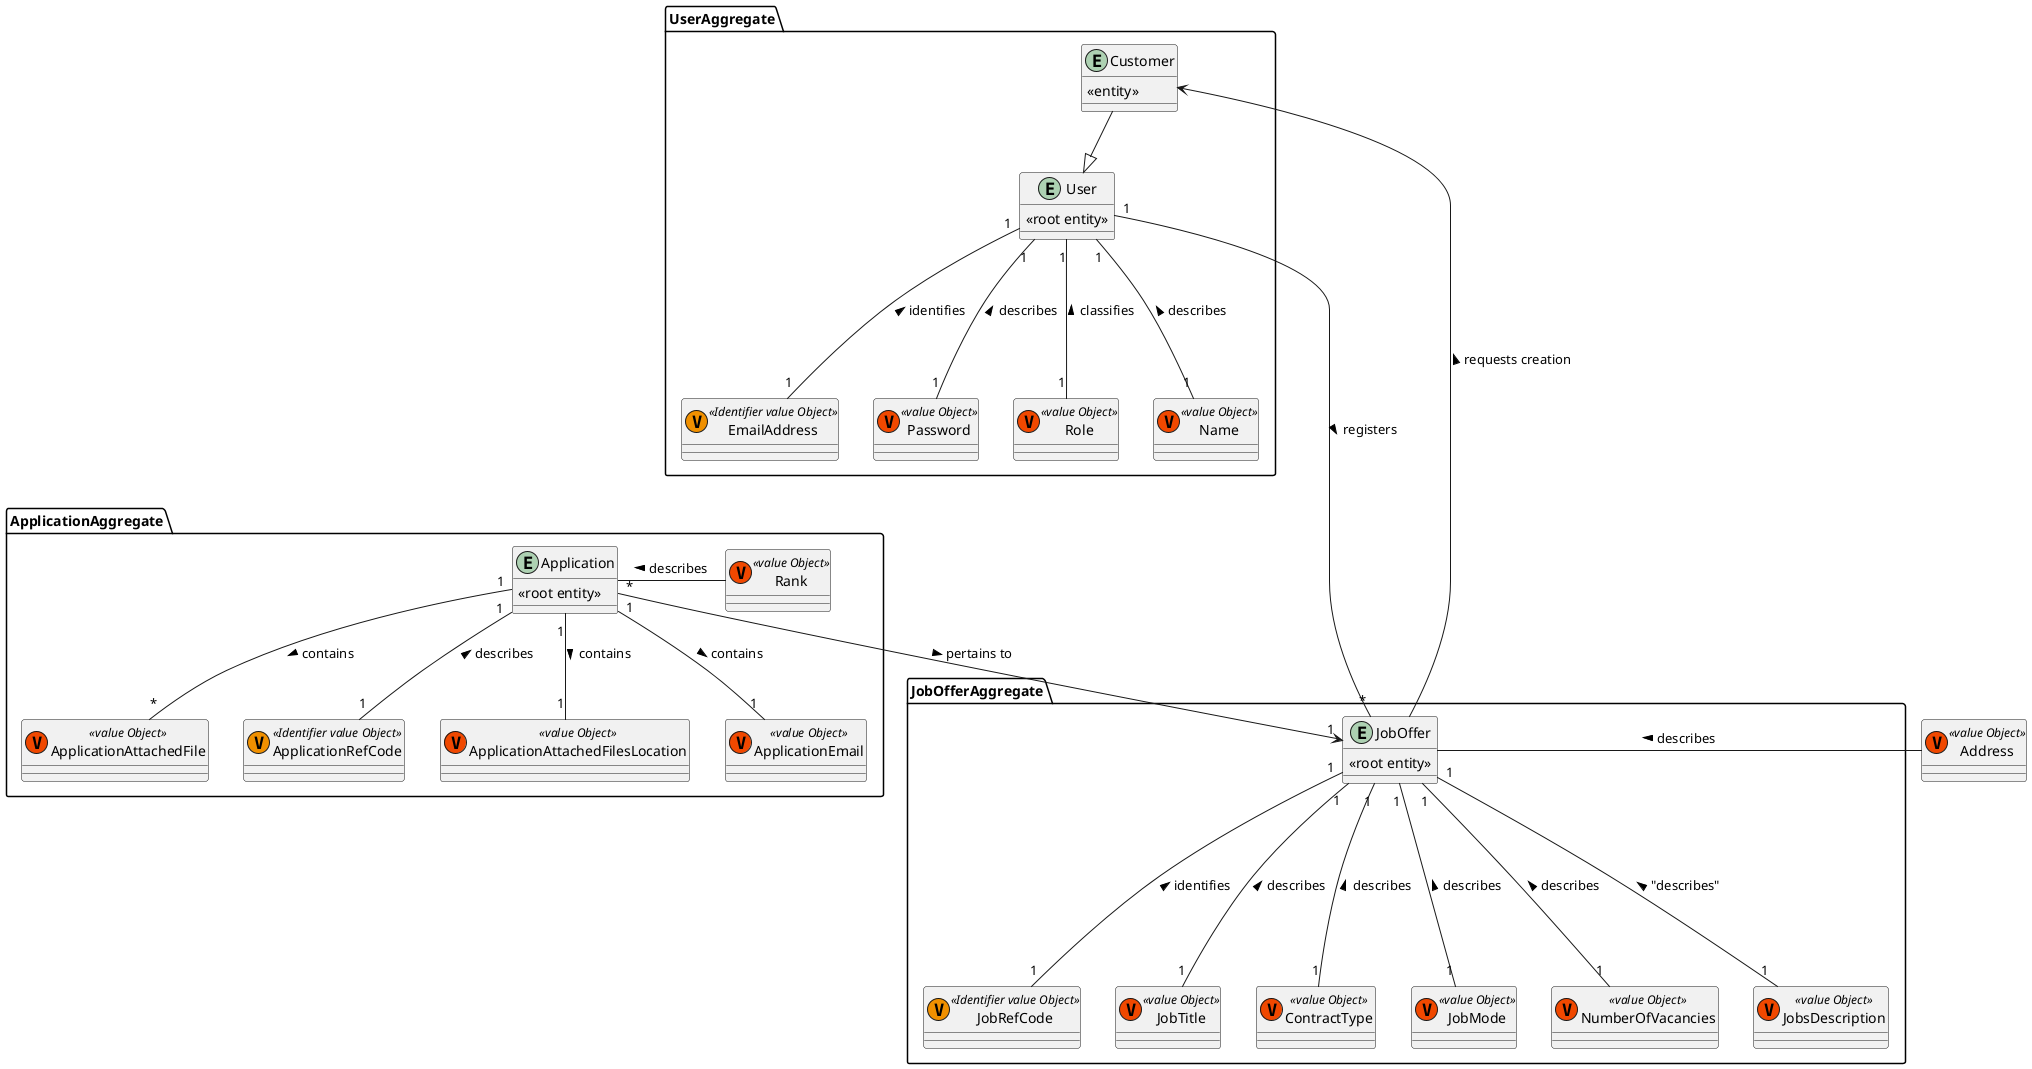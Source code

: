 @startuml
'https://plantuml.com/class--diagram

package UserAggregate{

    Entity Customer {
        <<entity>>
    }

    Entity User {
        <<root entity>>
    }

    Class EmailAddress <<(V,#f09000) Identifier value Object>> {}
    Class Password <<(V,#f04800) value Object>> {}
    Class Role  <<(V,#f04800) value Object>>{}
    Class Name <<(V,#f04800) value Object>> {}

}

package JobOfferAggregate{

    Entity JobOffer {
        <<root entity>>
    }

    Class JobRefCode <<(V, #f09000) Identifier value Object>> {}
    Class JobTitle <<(V,#f04800) value Object>> {}
    Class ContractType  <<(V,#f04800) value Object>>{}
    Class JobMode <<(V,#f04800) value Object>> {}
    Class NumberOfVacancies <<(V,#f04800) value Object>> {}
    Class JobsDescription <<(V,#f04800) value Object>> {}
}


package ApplicationAggregate{

    Entity Application{
        <<root entity>>
    }

    Class ApplicationAttachedFile <<(V,#f04800) value Object>> {}
    Class ApplicationRefCode <<(V,#f09000) Identifier value Object>> {}
    Class ApplicationAttachedFilesLocation <<(V,#f04800) value Object>> {}
    Class Rank <<(V,#f04800) value Object>> {}
    Class ApplicationEmail <<(V,#f04800) value Object>> {}
}


Class Address  <<(V,#f04800) value Object>>{}

User "1" --- "1" EmailAddress : identifies <
User "1" --- "1" Role : classifies <
User "1" --- "1" Name : describes <
User "1" --- "1" Password : describes <
User "1" -down---- "*" JobOffer : > registers

Customer --|> User
Customer <---- JobOffer : < requests creation

JobOffer - Address : < describes
JobOffer "1" ---- "1" JobRefCode : identifies <
JobOffer "1" ---- "1" JobTitle : describes <
JobOffer "1" ---- "1" ContractType : describes <
JobOffer "1" ---- "1" JobMode : describes <
JobOffer "1" ---- "1" NumberOfVacancies : describes <
JobOffer "1" ---- "1" JobsDescription : "describes" <

Application "*" --> "1" JobOffer : > pertains to
Application "1" -- "1" ApplicationEmail : > contains
Application "1" -- "1" ApplicationRefCode : describes <
Application "1" -- "*" ApplicationAttachedFile : > contains
Application "1" -- "1" ApplicationAttachedFilesLocation : > contains
Application - Rank : describes <



@enduml